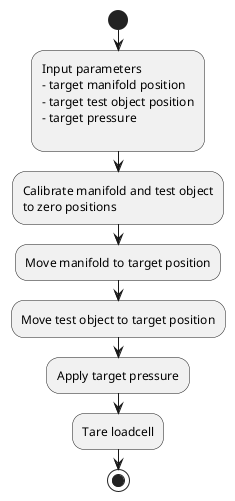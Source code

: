 @startuml Main_grab_test_calibrate_procedure

start

:Input parameters
- target manifold position
- target test object position
- target pressure 
;

:Calibrate manifold and test object
to zero positions;

:Move manifold to target position;
:Move test object to target position;
:Apply target pressure;
:Tare loadcell;

stop

@end uml